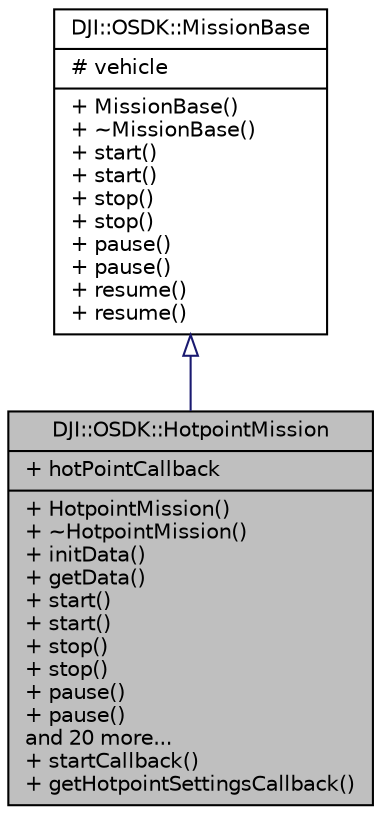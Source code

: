 digraph "DJI::OSDK::HotpointMission"
{
 // INTERACTIVE_SVG=YES
 // LATEX_PDF_SIZE
  edge [fontname="Helvetica",fontsize="10",labelfontname="Helvetica",labelfontsize="10"];
  node [fontname="Helvetica",fontsize="10",shape=record];
  Node1 [label="{DJI::OSDK::HotpointMission\n|+ hotPointCallback\l|+ HotpointMission()\l+ ~HotpointMission()\l+ initData()\l+ getData()\l+ start()\l+ start()\l+ stop()\l+ stop()\l+ pause()\l+ pause()\land 20 more...\l+ startCallback()\l+ getHotpointSettingsCallback()\l}",height=0.2,width=0.4,color="black", fillcolor="grey75", style="filled", fontcolor="black",tooltip="APIs for Hotpoint (Point of Interest) Missions."];
  Node2 -> Node1 [dir="back",color="midnightblue",fontsize="10",style="solid",arrowtail="onormal",fontname="Helvetica"];
  Node2 [label="{DJI::OSDK::MissionBase\n|# vehicle\l|+ MissionBase()\l+ ~MissionBase()\l+ start()\l+ start()\l+ stop()\l+ stop()\l+ pause()\l+ pause()\l+ resume()\l+ resume()\l}",height=0.2,width=0.4,color="black", fillcolor="white", style="filled",URL="$classDJI_1_1OSDK_1_1MissionBase.html",tooltip="Mission Base class for commonality between SDK Missions."];
}
